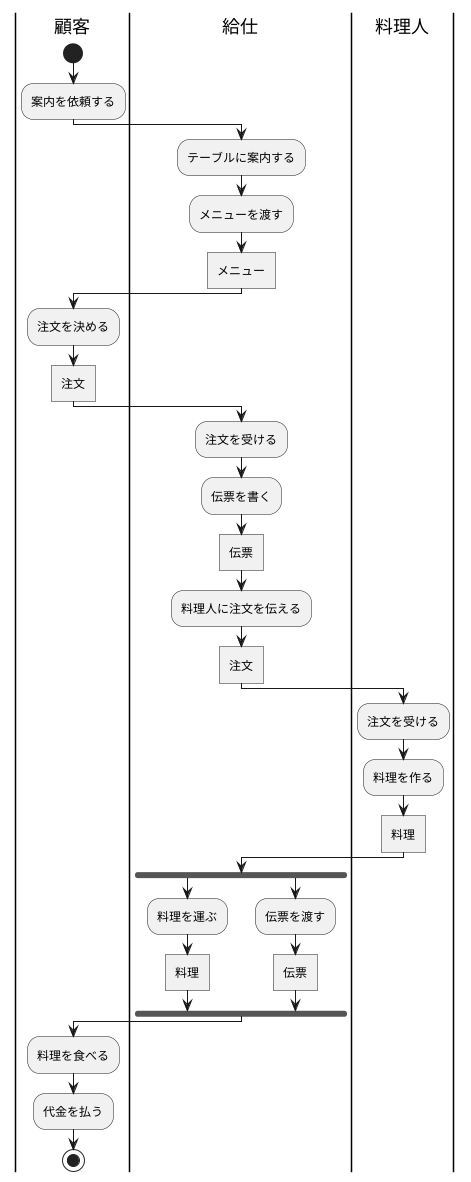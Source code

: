 @startuml 演習７－３
|顧客|
|顧客|
|給仕|
|給仕|
|料理人|
|料理人|

|顧客|
start
:案内を依頼する;
|給仕|
:テーブルに案内する;
:メニューを渡す;
:メニュー]
|顧客|
:注文を決める;
:注文]
|給仕|
:注文を受ける;
:伝票を書く;
:伝票]
:料理人に注文を伝える;
:注文]
|料理人|
:注文を受ける;
:料理を作る;
:料理]
|給仕|
fork
:料理を運ぶ;
:料理]
fork again
:伝票を渡す;
:伝票]
end fork
|顧客|
:料理を食べる;
:代金を払う;
stop






@enduml